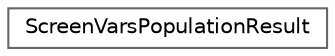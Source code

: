 digraph "Graphical Class Hierarchy"
{
 // LATEX_PDF_SIZE
  bgcolor="transparent";
  edge [fontname=Helvetica,fontsize=10,labelfontname=Helvetica,labelfontsize=10];
  node [fontname=Helvetica,fontsize=10,shape=box,height=0.2,width=0.4];
  rankdir="LR";
  Node0 [id="Node000000",label="ScreenVarsPopulationResult",height=0.2,width=0.4,color="grey40", fillcolor="white", style="filled",URL="$structScreenVarsPopulationResult.html",tooltip=" "];
}
